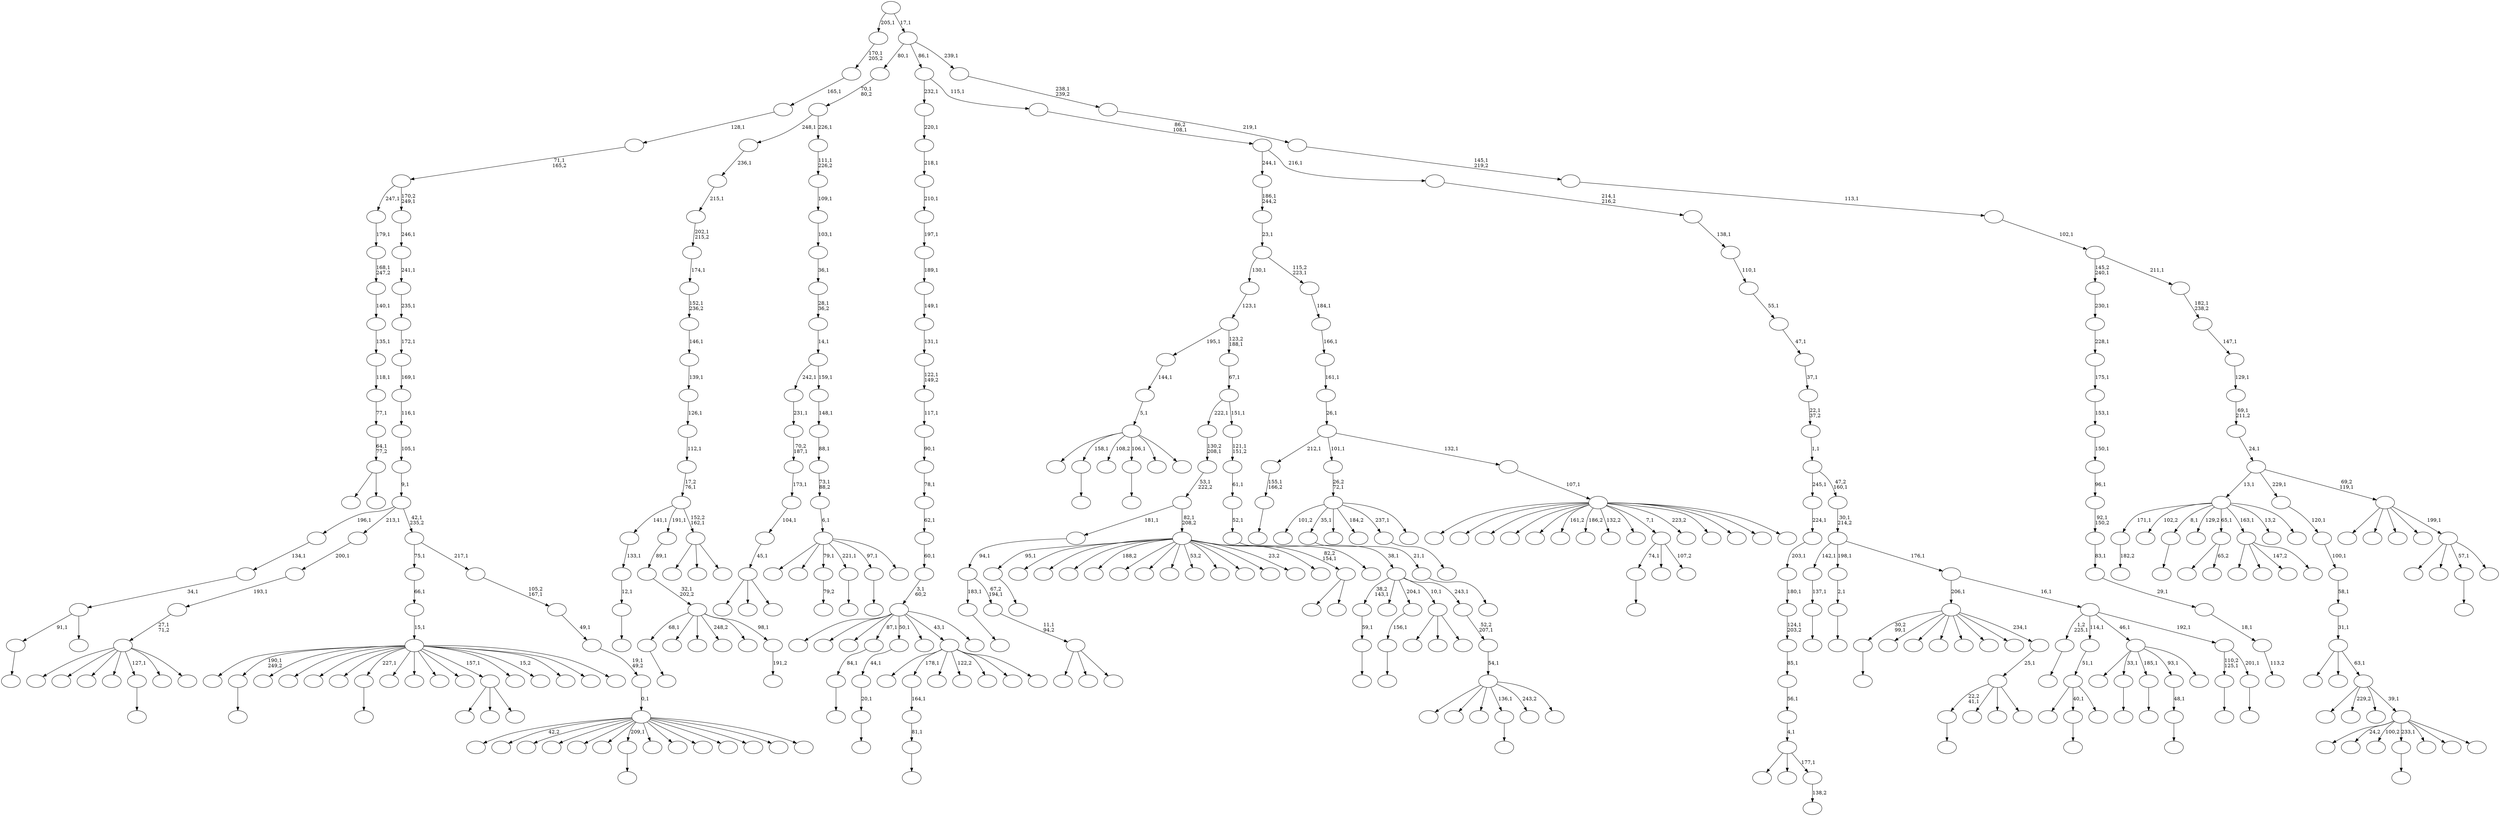 digraph T {
	450 [label=""]
	449 [label=""]
	448 [label=""]
	447 [label=""]
	446 [label=""]
	445 [label=""]
	444 [label=""]
	443 [label=""]
	442 [label=""]
	441 [label=""]
	440 [label=""]
	439 [label=""]
	438 [label=""]
	437 [label=""]
	436 [label=""]
	435 [label=""]
	434 [label=""]
	433 [label=""]
	432 [label=""]
	431 [label=""]
	430 [label=""]
	429 [label=""]
	428 [label=""]
	427 [label=""]
	426 [label=""]
	425 [label=""]
	424 [label=""]
	423 [label=""]
	422 [label=""]
	421 [label=""]
	420 [label=""]
	419 [label=""]
	418 [label=""]
	417 [label=""]
	416 [label=""]
	415 [label=""]
	414 [label=""]
	413 [label=""]
	412 [label=""]
	411 [label=""]
	410 [label=""]
	409 [label=""]
	408 [label=""]
	407 [label=""]
	406 [label=""]
	405 [label=""]
	404 [label=""]
	403 [label=""]
	402 [label=""]
	401 [label=""]
	400 [label=""]
	399 [label=""]
	398 [label=""]
	397 [label=""]
	396 [label=""]
	395 [label=""]
	394 [label=""]
	393 [label=""]
	392 [label=""]
	391 [label=""]
	390 [label=""]
	389 [label=""]
	388 [label=""]
	387 [label=""]
	386 [label=""]
	385 [label=""]
	384 [label=""]
	383 [label=""]
	382 [label=""]
	381 [label=""]
	380 [label=""]
	379 [label=""]
	378 [label=""]
	377 [label=""]
	376 [label=""]
	375 [label=""]
	374 [label=""]
	373 [label=""]
	372 [label=""]
	371 [label=""]
	370 [label=""]
	369 [label=""]
	368 [label=""]
	367 [label=""]
	366 [label=""]
	365 [label=""]
	364 [label=""]
	363 [label=""]
	362 [label=""]
	361 [label=""]
	360 [label=""]
	359 [label=""]
	358 [label=""]
	357 [label=""]
	356 [label=""]
	355 [label=""]
	354 [label=""]
	353 [label=""]
	352 [label=""]
	351 [label=""]
	350 [label=""]
	349 [label=""]
	348 [label=""]
	347 [label=""]
	346 [label=""]
	345 [label=""]
	344 [label=""]
	343 [label=""]
	342 [label=""]
	341 [label=""]
	340 [label=""]
	339 [label=""]
	338 [label=""]
	337 [label=""]
	336 [label=""]
	335 [label=""]
	334 [label=""]
	333 [label=""]
	332 [label=""]
	331 [label=""]
	330 [label=""]
	329 [label=""]
	328 [label=""]
	327 [label=""]
	326 [label=""]
	325 [label=""]
	324 [label=""]
	323 [label=""]
	322 [label=""]
	321 [label=""]
	320 [label=""]
	319 [label=""]
	318 [label=""]
	317 [label=""]
	316 [label=""]
	315 [label=""]
	314 [label=""]
	313 [label=""]
	312 [label=""]
	311 [label=""]
	310 [label=""]
	309 [label=""]
	308 [label=""]
	307 [label=""]
	306 [label=""]
	305 [label=""]
	304 [label=""]
	303 [label=""]
	302 [label=""]
	301 [label=""]
	300 [label=""]
	299 [label=""]
	298 [label=""]
	297 [label=""]
	296 [label=""]
	295 [label=""]
	294 [label=""]
	293 [label=""]
	292 [label=""]
	291 [label=""]
	290 [label=""]
	289 [label=""]
	288 [label=""]
	287 [label=""]
	286 [label=""]
	285 [label=""]
	284 [label=""]
	283 [label=""]
	282 [label=""]
	281 [label=""]
	280 [label=""]
	279 [label=""]
	278 [label=""]
	277 [label=""]
	276 [label=""]
	275 [label=""]
	274 [label=""]
	273 [label=""]
	272 [label=""]
	271 [label=""]
	270 [label=""]
	269 [label=""]
	268 [label=""]
	267 [label=""]
	266 [label=""]
	265 [label=""]
	264 [label=""]
	263 [label=""]
	262 [label=""]
	261 [label=""]
	260 [label=""]
	259 [label=""]
	258 [label=""]
	257 [label=""]
	256 [label=""]
	255 [label=""]
	254 [label=""]
	253 [label=""]
	252 [label=""]
	251 [label=""]
	250 [label=""]
	249 [label=""]
	248 [label=""]
	247 [label=""]
	246 [label=""]
	245 [label=""]
	244 [label=""]
	243 [label=""]
	242 [label=""]
	241 [label=""]
	240 [label=""]
	239 [label=""]
	238 [label=""]
	237 [label=""]
	236 [label=""]
	235 [label=""]
	234 [label=""]
	233 [label=""]
	232 [label=""]
	231 [label=""]
	230 [label=""]
	229 [label=""]
	228 [label=""]
	227 [label=""]
	226 [label=""]
	225 [label=""]
	224 [label=""]
	223 [label=""]
	222 [label=""]
	221 [label=""]
	220 [label=""]
	219 [label=""]
	218 [label=""]
	217 [label=""]
	216 [label=""]
	215 [label=""]
	214 [label=""]
	213 [label=""]
	212 [label=""]
	211 [label=""]
	210 [label=""]
	209 [label=""]
	208 [label=""]
	207 [label=""]
	206 [label=""]
	205 [label=""]
	204 [label=""]
	203 [label=""]
	202 [label=""]
	201 [label=""]
	200 [label=""]
	199 [label=""]
	198 [label=""]
	197 [label=""]
	196 [label=""]
	195 [label=""]
	194 [label=""]
	193 [label=""]
	192 [label=""]
	191 [label=""]
	190 [label=""]
	189 [label=""]
	188 [label=""]
	187 [label=""]
	186 [label=""]
	185 [label=""]
	184 [label=""]
	183 [label=""]
	182 [label=""]
	181 [label=""]
	180 [label=""]
	179 [label=""]
	178 [label=""]
	177 [label=""]
	176 [label=""]
	175 [label=""]
	174 [label=""]
	173 [label=""]
	172 [label=""]
	171 [label=""]
	170 [label=""]
	169 [label=""]
	168 [label=""]
	167 [label=""]
	166 [label=""]
	165 [label=""]
	164 [label=""]
	163 [label=""]
	162 [label=""]
	161 [label=""]
	160 [label=""]
	159 [label=""]
	158 [label=""]
	157 [label=""]
	156 [label=""]
	155 [label=""]
	154 [label=""]
	153 [label=""]
	152 [label=""]
	151 [label=""]
	150 [label=""]
	149 [label=""]
	148 [label=""]
	147 [label=""]
	146 [label=""]
	145 [label=""]
	144 [label=""]
	143 [label=""]
	142 [label=""]
	141 [label=""]
	140 [label=""]
	139 [label=""]
	138 [label=""]
	137 [label=""]
	136 [label=""]
	135 [label=""]
	134 [label=""]
	133 [label=""]
	132 [label=""]
	131 [label=""]
	130 [label=""]
	129 [label=""]
	128 [label=""]
	127 [label=""]
	126 [label=""]
	125 [label=""]
	124 [label=""]
	123 [label=""]
	122 [label=""]
	121 [label=""]
	120 [label=""]
	119 [label=""]
	118 [label=""]
	117 [label=""]
	116 [label=""]
	115 [label=""]
	114 [label=""]
	113 [label=""]
	112 [label=""]
	111 [label=""]
	110 [label=""]
	109 [label=""]
	108 [label=""]
	107 [label=""]
	106 [label=""]
	105 [label=""]
	104 [label=""]
	103 [label=""]
	102 [label=""]
	101 [label=""]
	100 [label=""]
	99 [label=""]
	98 [label=""]
	97 [label=""]
	96 [label=""]
	95 [label=""]
	94 [label=""]
	93 [label=""]
	92 [label=""]
	91 [label=""]
	90 [label=""]
	89 [label=""]
	88 [label=""]
	87 [label=""]
	86 [label=""]
	85 [label=""]
	84 [label=""]
	83 [label=""]
	82 [label=""]
	81 [label=""]
	80 [label=""]
	79 [label=""]
	78 [label=""]
	77 [label=""]
	76 [label=""]
	75 [label=""]
	74 [label=""]
	73 [label=""]
	72 [label=""]
	71 [label=""]
	70 [label=""]
	69 [label=""]
	68 [label=""]
	67 [label=""]
	66 [label=""]
	65 [label=""]
	64 [label=""]
	63 [label=""]
	62 [label=""]
	61 [label=""]
	60 [label=""]
	59 [label=""]
	58 [label=""]
	57 [label=""]
	56 [label=""]
	55 [label=""]
	54 [label=""]
	53 [label=""]
	52 [label=""]
	51 [label=""]
	50 [label=""]
	49 [label=""]
	48 [label=""]
	47 [label=""]
	46 [label=""]
	45 [label=""]
	44 [label=""]
	43 [label=""]
	42 [label=""]
	41 [label=""]
	40 [label=""]
	39 [label=""]
	38 [label=""]
	37 [label=""]
	36 [label=""]
	35 [label=""]
	34 [label=""]
	33 [label=""]
	32 [label=""]
	31 [label=""]
	30 [label=""]
	29 [label=""]
	28 [label=""]
	27 [label=""]
	26 [label=""]
	25 [label=""]
	24 [label=""]
	23 [label=""]
	22 [label=""]
	21 [label=""]
	20 [label=""]
	19 [label=""]
	18 [label=""]
	17 [label=""]
	16 [label=""]
	15 [label=""]
	14 [label=""]
	13 [label=""]
	12 [label=""]
	11 [label=""]
	10 [label=""]
	9 [label=""]
	8 [label=""]
	7 [label=""]
	6 [label=""]
	5 [label=""]
	4 [label=""]
	3 [label=""]
	2 [label=""]
	1 [label=""]
	0 [label=""]
	444 -> 445 [label="79,2"]
	440 -> 441 [label=""]
	437 -> 438 [label="182,2"]
	435 -> 436 [label=""]
	434 -> 435 [label="137,1"]
	432 -> 433 [label=""]
	427 -> 428 [label=""]
	423 -> 424 [label=""]
	416 -> 417 [label=""]
	412 -> 413 [label=""]
	407 -> 408 [label="113,2"]
	406 -> 407 [label="18,1"]
	405 -> 406 [label="29,1"]
	404 -> 405 [label="83,1"]
	403 -> 404 [label="92,1\n150,2"]
	402 -> 403 [label="96,1"]
	401 -> 402 [label="150,1"]
	400 -> 401 [label="153,1"]
	399 -> 400 [label="175,1"]
	398 -> 399 [label="228,1"]
	397 -> 398 [label="230,1"]
	395 -> 396 [label=""]
	387 -> 388 [label=""]
	385 -> 386 [label=""]
	384 -> 385 [label="12,1"]
	383 -> 384 [label="133,1"]
	380 -> 381 [label=""]
	373 -> 374 [label=""]
	367 -> 368 [label=""]
	366 -> 367 [label="81,1"]
	365 -> 366 [label="164,1"]
	363 -> 364 [label=""]
	352 -> 353 [label=""]
	349 -> 350 [label=""]
	348 -> 349 [label="84,1"]
	341 -> 342 [label=""]
	334 -> 335 [label=""]
	329 -> 330 [label=""]
	326 -> 327 [label=""]
	325 -> 326 [label="155,1\n166,2"]
	322 -> 323 [label=""]
	321 -> 322 [label="20,1"]
	320 -> 321 [label="44,1"]
	318 -> 319 [label=""]
	314 -> 315 [label=""]
	313 -> 314 [label="21,1"]
	306 -> 307 [label=""]
	299 -> 300 [label=""]
	294 -> 420 [label=""]
	294 -> 412 [label="158,1"]
	294 -> 409 [label="108,2"]
	294 -> 395 [label="106,1"]
	294 -> 351 [label=""]
	294 -> 295 [label=""]
	293 -> 294 [label="5,1"]
	292 -> 293 [label="144,1"]
	290 -> 291 [label=""]
	279 -> 280 [label=""]
	278 -> 279 [label="2,1"]
	276 -> 277 [label=""]
	274 -> 275 [label="138,2"]
	273 -> 393 [label=""]
	273 -> 301 [label=""]
	273 -> 274 [label="177,1"]
	272 -> 273 [label="4,1"]
	271 -> 272 [label="56,1"]
	270 -> 271 [label="85,1"]
	269 -> 270 [label="124,1\n203,2"]
	268 -> 269 [label="180,1"]
	267 -> 268 [label="203,1"]
	266 -> 267 [label="224,1"]
	264 -> 265 [label="191,2"]
	263 -> 387 [label="68,1"]
	263 -> 375 [label=""]
	263 -> 369 [label=""]
	263 -> 362 [label="248,2"]
	263 -> 285 [label=""]
	263 -> 264 [label="98,1"]
	262 -> 263 [label="32,1\n202,2"]
	261 -> 262 [label="89,1"]
	259 -> 260 [label=""]
	256 -> 257 [label=""]
	255 -> 256 [label="59,1"]
	248 -> 373 [label="74,1"]
	248 -> 354 [label=""]
	248 -> 249 [label="107,2"]
	245 -> 443 [label=""]
	245 -> 246 [label="65,2"]
	242 -> 416 [label="91,1"]
	242 -> 243 [label=""]
	241 -> 242 [label="34,1"]
	240 -> 241 [label="134,1"]
	237 -> 238 [label=""]
	233 -> 410 [label=""]
	233 -> 302 [label=""]
	233 -> 234 [label=""]
	232 -> 233 [label="45,1"]
	231 -> 232 [label="104,1"]
	230 -> 231 [label="173,1"]
	229 -> 230 [label="70,2\n187,1"]
	228 -> 229 [label="231,1"]
	224 -> 356 [label=""]
	224 -> 287 [label=""]
	224 -> 225 [label=""]
	223 -> 383 [label="141,1"]
	223 -> 261 [label="191,1"]
	223 -> 224 [label="152,2\n162,1"]
	222 -> 223 [label="17,2\n76,1"]
	221 -> 222 [label="112,1"]
	220 -> 221 [label="126,1"]
	219 -> 220 [label="139,1"]
	218 -> 219 [label="146,1"]
	217 -> 218 [label="152,1\n236,2"]
	216 -> 217 [label="174,1"]
	215 -> 216 [label="202,1\n215,2"]
	214 -> 215 [label="215,1"]
	213 -> 214 [label="236,1"]
	210 -> 442 [label=""]
	210 -> 329 [label="40,1"]
	210 -> 211 [label=""]
	209 -> 210 [label="51,1"]
	206 -> 207 [label=""]
	205 -> 206 [label="48,1"]
	203 -> 449 [label=""]
	203 -> 339 [label=""]
	203 -> 308 [label="147,2"]
	203 -> 204 [label=""]
	196 -> 358 [label=""]
	196 -> 244 [label=""]
	196 -> 197 [label=""]
	191 -> 192 [label=""]
	190 -> 191 [label="156,1"]
	188 -> 189 [label=""]
	179 -> 334 [label="22,2\n41,1"]
	179 -> 305 [label=""]
	179 -> 288 [label=""]
	179 -> 180 [label=""]
	178 -> 179 [label="25,1"]
	177 -> 423 [label="30,2\n99,1"]
	177 -> 418 [label=""]
	177 -> 392 [label=""]
	177 -> 357 [label=""]
	177 -> 344 [label=""]
	177 -> 282 [label=""]
	177 -> 227 [label=""]
	177 -> 178 [label="234,1"]
	170 -> 371 [label=""]
	170 -> 324 [label=""]
	170 -> 171 [label=""]
	168 -> 391 [label="101,2"]
	168 -> 313 [label="35,1"]
	168 -> 284 [label=""]
	168 -> 251 [label="184,2"]
	168 -> 188 [label="237,1"]
	168 -> 169 [label=""]
	167 -> 168 [label="26,2\n72,1"]
	165 -> 166 [label=""]
	163 -> 437 [label="171,1"]
	163 -> 309 [label="102,2"]
	163 -> 290 [label="8,1"]
	163 -> 250 [label="129,2"]
	163 -> 245 [label="65,1"]
	163 -> 203 [label="163,1"]
	163 -> 181 [label="13,2"]
	163 -> 164 [label=""]
	160 -> 340 [label=""]
	160 -> 161 [label=""]
	158 -> 429 [label=""]
	158 -> 421 [label=""]
	158 -> 370 [label=""]
	158 -> 310 [label=""]
	158 -> 299 [label="127,1"]
	158 -> 297 [label=""]
	158 -> 159 [label=""]
	157 -> 158 [label="27,1\n71,2"]
	156 -> 157 [label="193,1"]
	155 -> 156 [label="200,1"]
	151 -> 152 [label=""]
	149 -> 414 [label=""]
	149 -> 377 [label=""]
	149 -> 150 [label=""]
	148 -> 149 [label="11,1\n94,2"]
	147 -> 341 [label="183,1"]
	147 -> 148 [label="67,2\n194,1"]
	146 -> 147 [label="94,1"]
	144 -> 425 [label=""]
	144 -> 380 [label="190,1\n249,2"]
	144 -> 359 [label=""]
	144 -> 337 [label=""]
	144 -> 328 [label=""]
	144 -> 289 [label=""]
	144 -> 259 [label="227,1"]
	144 -> 247 [label=""]
	144 -> 236 [label=""]
	144 -> 235 [label=""]
	144 -> 202 [label=""]
	144 -> 196 [label="157,1"]
	144 -> 185 [label=""]
	144 -> 184 [label="15,2"]
	144 -> 154 [label=""]
	144 -> 153 [label=""]
	144 -> 145 [label=""]
	143 -> 144 [label="15,1"]
	142 -> 143 [label="66,1"]
	140 -> 446 [label=""]
	140 -> 440 [label="33,1"]
	140 -> 306 [label="185,1"]
	140 -> 205 [label="93,1"]
	140 -> 141 [label=""]
	138 -> 378 [label=""]
	138 -> 139 [label=""]
	137 -> 138 [label="64,1\n77,2"]
	136 -> 137 [label="77,1"]
	135 -> 136 [label="118,1"]
	134 -> 135 [label="135,1"]
	133 -> 134 [label="140,1"]
	132 -> 133 [label="168,1\n247,2"]
	131 -> 132 [label="179,1"]
	128 -> 390 [label=""]
	128 -> 365 [label="178,1"]
	128 -> 338 [label=""]
	128 -> 316 [label="122,2"]
	128 -> 226 [label=""]
	128 -> 199 [label=""]
	128 -> 129 [label=""]
	126 -> 450 [label=""]
	126 -> 448 [label=""]
	126 -> 444 [label="79,1"]
	126 -> 432 [label="221,1"]
	126 -> 363 [label="97,1"]
	126 -> 127 [label=""]
	125 -> 126 [label="6,1"]
	124 -> 125 [label="73,1\n88,2"]
	123 -> 124 [label="88,1"]
	122 -> 123 [label="148,1"]
	121 -> 228 [label="242,1"]
	121 -> 122 [label="159,1"]
	120 -> 121 [label="14,1"]
	119 -> 120 [label="28,1\n36,2"]
	118 -> 119 [label="36,1"]
	117 -> 118 [label="103,1"]
	116 -> 117 [label="109,1"]
	115 -> 116 [label="111,1\n226,2"]
	114 -> 213 [label="248,1"]
	114 -> 115 [label="226,1"]
	113 -> 114 [label="70,1\n80,2"]
	111 -> 430 [label=""]
	111 -> 419 [label="42,2"]
	111 -> 389 [label=""]
	111 -> 361 [label=""]
	111 -> 346 [label=""]
	111 -> 333 [label=""]
	111 -> 318 [label="209,1"]
	111 -> 298 [label=""]
	111 -> 283 [label=""]
	111 -> 186 [label=""]
	111 -> 183 [label=""]
	111 -> 176 [label=""]
	111 -> 173 [label=""]
	111 -> 112 [label=""]
	110 -> 111 [label="0,1"]
	109 -> 110 [label="19,1\n49,2"]
	108 -> 109 [label="49,1"]
	107 -> 108 [label="105,2\n167,1"]
	106 -> 142 [label="75,1"]
	106 -> 107 [label="217,1"]
	105 -> 240 [label="196,1"]
	105 -> 155 [label="213,1"]
	105 -> 106 [label="42,1\n235,2"]
	104 -> 105 [label="9,1"]
	103 -> 104 [label="105,1"]
	102 -> 103 [label="116,1"]
	101 -> 102 [label="169,1"]
	100 -> 101 [label="172,1"]
	99 -> 100 [label="235,1"]
	98 -> 99 [label="241,1"]
	97 -> 98 [label="246,1"]
	96 -> 131 [label="247,1"]
	96 -> 97 [label="170,2\n249,1"]
	95 -> 96 [label="71,1\n165,2"]
	94 -> 95 [label="128,1"]
	93 -> 94 [label="165,1"]
	92 -> 93 [label="170,1\n205,2"]
	90 -> 427 [label="95,1"]
	90 -> 422 [label=""]
	90 -> 355 [label=""]
	90 -> 336 [label=""]
	90 -> 332 [label="188,2"]
	90 -> 312 [label=""]
	90 -> 286 [label=""]
	90 -> 253 [label=""]
	90 -> 252 [label="53,2"]
	90 -> 200 [label=""]
	90 -> 187 [label=""]
	90 -> 175 [label=""]
	90 -> 174 [label="23,2"]
	90 -> 172 [label=""]
	90 -> 160 [label="82,2\n154,1"]
	90 -> 91 [label=""]
	89 -> 146 [label="181,1"]
	89 -> 90 [label="82,1\n208,2"]
	88 -> 89 [label="53,1\n222,2"]
	87 -> 88 [label="130,2\n208,1"]
	84 -> 311 [label=""]
	84 -> 198 [label=""]
	84 -> 182 [label=""]
	84 -> 151 [label="136,1"]
	84 -> 130 [label="243,2"]
	84 -> 85 [label=""]
	83 -> 84 [label="54,1"]
	82 -> 83 [label="52,2\n207,1"]
	81 -> 255 [label="38,2\n143,1"]
	81 -> 254 [label=""]
	81 -> 190 [label="204,1"]
	81 -> 170 [label="10,1"]
	81 -> 82 [label="243,1"]
	80 -> 81 [label="38,1"]
	79 -> 80 [label="52,1"]
	78 -> 79 [label="61,1"]
	77 -> 78 [label="121,1\n151,2"]
	76 -> 87 [label="222,1"]
	76 -> 77 [label="151,1"]
	75 -> 76 [label="67,1"]
	74 -> 292 [label="195,1"]
	74 -> 75 [label="123,2\n188,1"]
	73 -> 74 [label="123,1"]
	71 -> 447 [label=""]
	71 -> 439 [label=""]
	71 -> 426 [label=""]
	71 -> 415 [label=""]
	71 -> 411 [label=""]
	71 -> 379 [label="161,2"]
	71 -> 304 [label="186,2"]
	71 -> 303 [label="132,2"]
	71 -> 296 [label=""]
	71 -> 248 [label="7,1"]
	71 -> 201 [label="223,2"]
	71 -> 195 [label=""]
	71 -> 193 [label=""]
	71 -> 86 [label=""]
	71 -> 72 [label=""]
	70 -> 71 [label="107,1"]
	69 -> 325 [label="212,1"]
	69 -> 167 [label="101,1"]
	69 -> 70 [label="132,1"]
	68 -> 69 [label="26,1"]
	67 -> 68 [label="161,1"]
	66 -> 67 [label="166,1"]
	65 -> 66 [label="184,1"]
	64 -> 73 [label="130,1"]
	64 -> 65 [label="115,2\n223,1"]
	63 -> 64 [label="23,1"]
	62 -> 63 [label="186,1\n244,2"]
	60 -> 431 [label=""]
	60 -> 382 [label=""]
	60 -> 360 [label=""]
	60 -> 348 [label="87,1"]
	60 -> 320 [label="50,1"]
	60 -> 194 [label=""]
	60 -> 128 [label="43,1"]
	60 -> 61 [label=""]
	59 -> 60 [label="3,1\n60,2"]
	58 -> 59 [label="60,1"]
	57 -> 58 [label="62,1"]
	56 -> 57 [label="78,1"]
	55 -> 56 [label="90,1"]
	54 -> 55 [label="117,1"]
	53 -> 54 [label="122,1\n149,2"]
	52 -> 53 [label="131,1"]
	51 -> 52 [label="149,1"]
	50 -> 51 [label="189,1"]
	49 -> 50 [label="197,1"]
	48 -> 49 [label="210,1"]
	47 -> 48 [label="218,1"]
	46 -> 47 [label="220,1"]
	44 -> 376 [label=""]
	44 -> 343 [label="24,2"]
	44 -> 281 [label="100,2"]
	44 -> 237 [label="233,1"]
	44 -> 212 [label=""]
	44 -> 162 [label=""]
	44 -> 45 [label=""]
	43 -> 347 [label=""]
	43 -> 345 [label="229,2"]
	43 -> 208 [label=""]
	43 -> 44 [label="39,1"]
	42 -> 372 [label=""]
	42 -> 331 [label=""]
	42 -> 43 [label="63,1"]
	41 -> 42 [label="31,1"]
	40 -> 41 [label="58,1"]
	39 -> 40 [label="100,1"]
	38 -> 39 [label="120,1"]
	34 -> 35 [label=""]
	33 -> 352 [label="110,2\n125,1"]
	33 -> 34 [label="201,1"]
	32 -> 276 [label="1,2\n225,1"]
	32 -> 209 [label="114,1"]
	32 -> 140 [label="46,1"]
	32 -> 33 [label="192,1"]
	31 -> 177 [label="206,1"]
	31 -> 32 [label="16,1"]
	30 -> 434 [label="142,1"]
	30 -> 278 [label="198,1"]
	30 -> 31 [label="176,1"]
	29 -> 30 [label="30,1\n214,2"]
	28 -> 266 [label="245,1"]
	28 -> 29 [label="47,2\n160,1"]
	27 -> 28 [label="1,1"]
	26 -> 27 [label="22,1\n37,2"]
	25 -> 26 [label="37,1"]
	24 -> 25 [label="47,1"]
	23 -> 24 [label="55,1"]
	22 -> 23 [label="110,1"]
	21 -> 22 [label="138,1"]
	20 -> 21 [label="214,1\n216,2"]
	19 -> 62 [label="244,1"]
	19 -> 20 [label="216,1"]
	18 -> 19 [label="86,2\n108,1"]
	17 -> 46 [label="232,1"]
	17 -> 18 [label="115,1"]
	15 -> 258 [label=""]
	15 -> 239 [label=""]
	15 -> 165 [label="57,1"]
	15 -> 16 [label=""]
	14 -> 394 [label=""]
	14 -> 317 [label=""]
	14 -> 37 [label=""]
	14 -> 36 [label=""]
	14 -> 15 [label="199,1"]
	13 -> 163 [label="13,1"]
	13 -> 38 [label="229,1"]
	13 -> 14 [label="69,2\n119,1"]
	12 -> 13 [label="24,1"]
	11 -> 12 [label="69,1\n211,2"]
	10 -> 11 [label="129,1"]
	9 -> 10 [label="147,1"]
	8 -> 9 [label="182,1\n238,2"]
	7 -> 397 [label="145,2\n240,1"]
	7 -> 8 [label="211,1"]
	6 -> 7 [label="102,1"]
	5 -> 6 [label="113,1"]
	4 -> 5 [label="145,1\n219,2"]
	3 -> 4 [label="219,1"]
	2 -> 3 [label="238,1\n239,2"]
	1 -> 113 [label="80,1"]
	1 -> 17 [label="86,1"]
	1 -> 2 [label="239,1"]
	0 -> 92 [label="205,1"]
	0 -> 1 [label="17,1"]
}
